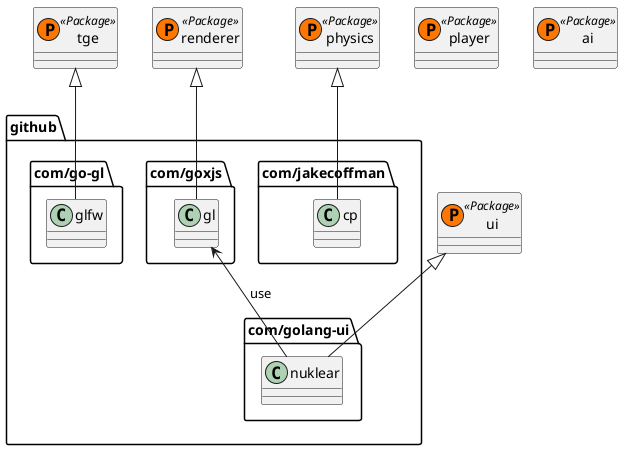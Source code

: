 ```plantuml
@startuml Desktop Implementation
class tge << (P,#FF7700) Package >>
tge <|-- "github.com/go-gl.glfw"

class renderer << (P,#FF7700) Package >>
renderer <|-- "github.com/goxjs.gl"

class ui << (P,#FF7700) Package >>
ui <|-- "github.com/golang-ui.nuklear"
"github.com/goxjs.gl" <-- "github.com/golang-ui.nuklear" : use

class physics << (P,#FF7700) Package >>
physics <|-- "github.com/jakecoffman.cp"

class player << (P,#FF7700) Package >>
class ai << (P,#FF7700) Package >>
@enduml
```
